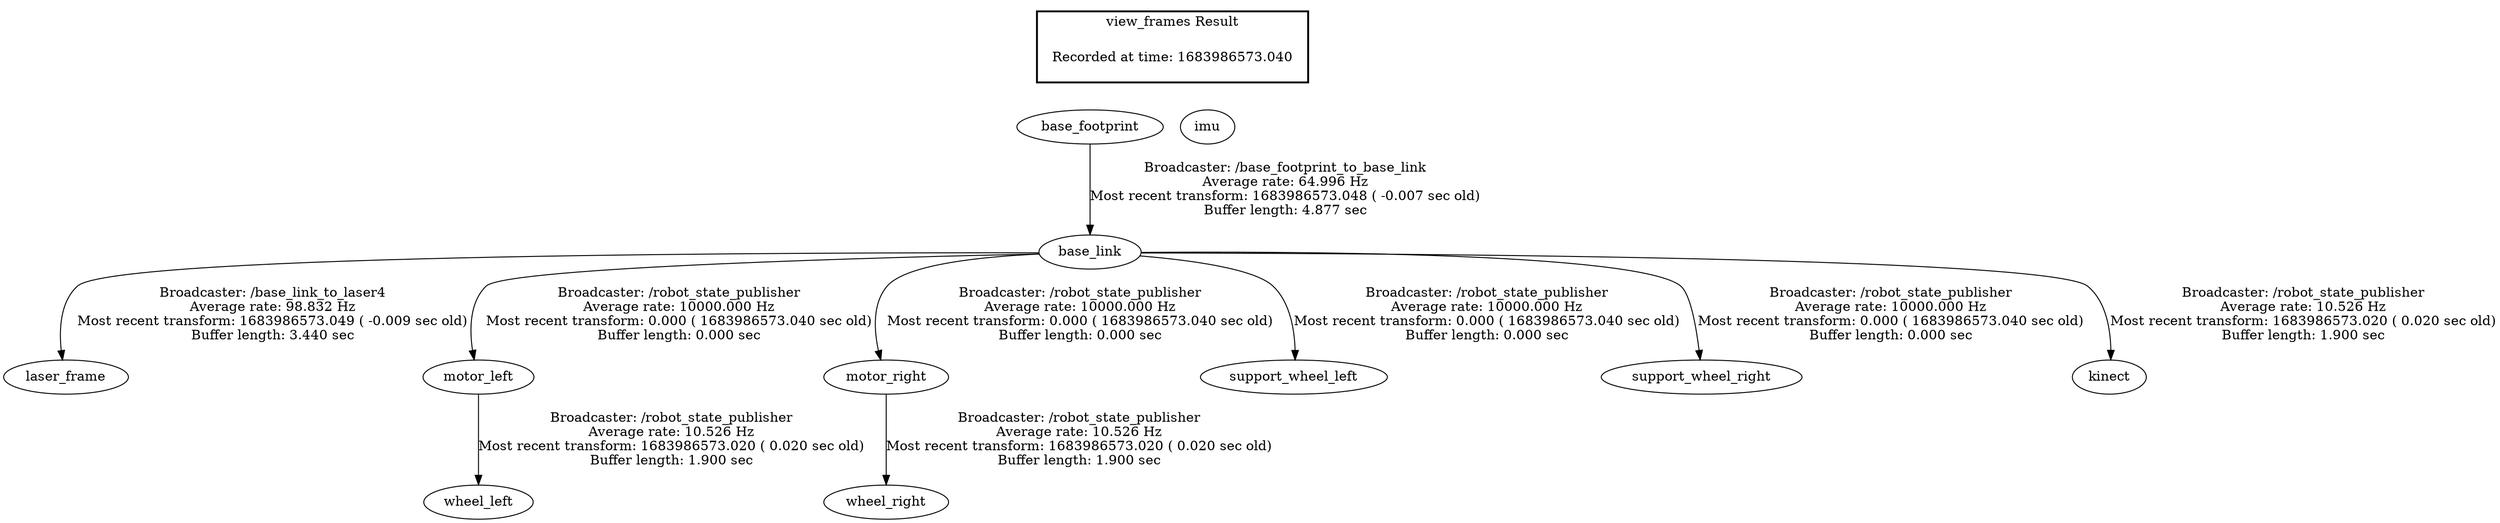 digraph G {
"base_footprint" -> "base_link"[label="Broadcaster: /base_footprint_to_base_link\nAverage rate: 64.996 Hz\nMost recent transform: 1683986573.048 ( -0.007 sec old)\nBuffer length: 4.877 sec\n"];
"base_link" -> "laser_frame"[label="Broadcaster: /base_link_to_laser4\nAverage rate: 98.832 Hz\nMost recent transform: 1683986573.049 ( -0.009 sec old)\nBuffer length: 3.440 sec\n"];
"base_link" -> "motor_left"[label="Broadcaster: /robot_state_publisher\nAverage rate: 10000.000 Hz\nMost recent transform: 0.000 ( 1683986573.040 sec old)\nBuffer length: 0.000 sec\n"];
"base_link" -> "motor_right"[label="Broadcaster: /robot_state_publisher\nAverage rate: 10000.000 Hz\nMost recent transform: 0.000 ( 1683986573.040 sec old)\nBuffer length: 0.000 sec\n"];
"base_link" -> "support_wheel_left"[label="Broadcaster: /robot_state_publisher\nAverage rate: 10000.000 Hz\nMost recent transform: 0.000 ( 1683986573.040 sec old)\nBuffer length: 0.000 sec\n"];
"base_link" -> "support_wheel_right"[label="Broadcaster: /robot_state_publisher\nAverage rate: 10000.000 Hz\nMost recent transform: 0.000 ( 1683986573.040 sec old)\nBuffer length: 0.000 sec\n"];
"base_link" -> "kinect"[label="Broadcaster: /robot_state_publisher\nAverage rate: 10.526 Hz\nMost recent transform: 1683986573.020 ( 0.020 sec old)\nBuffer length: 1.900 sec\n"];
"motor_left" -> "wheel_left"[label="Broadcaster: /robot_state_publisher\nAverage rate: 10.526 Hz\nMost recent transform: 1683986573.020 ( 0.020 sec old)\nBuffer length: 1.900 sec\n"];
"motor_right" -> "wheel_right"[label="Broadcaster: /robot_state_publisher\nAverage rate: 10.526 Hz\nMost recent transform: 1683986573.020 ( 0.020 sec old)\nBuffer length: 1.900 sec\n"];
edge [style=invis];
 subgraph cluster_legend { style=bold; color=black; label ="view_frames Result";
"Recorded at time: 1683986573.040"[ shape=plaintext ] ;
 }->"imu";
edge [style=invis];
 subgraph cluster_legend { style=bold; color=black; label ="view_frames Result";
"Recorded at time: 1683986573.040"[ shape=plaintext ] ;
 }->"base_footprint";
}